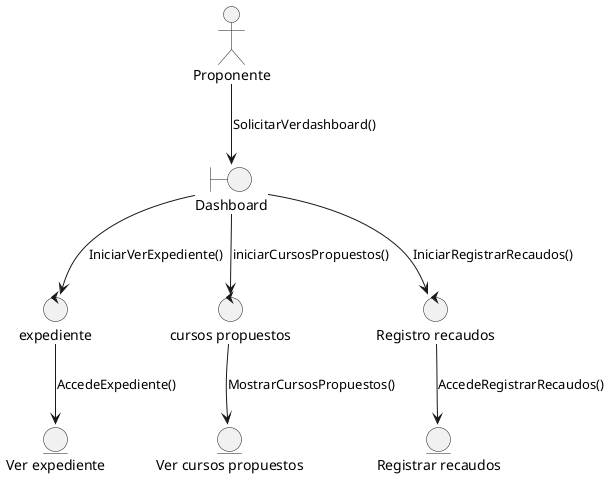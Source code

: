 @startuml DiagramaDeColaboracionDeDasboardProponente

:Proponente: as Propoonente


control "expediente" as expediente
control "cursos propuestos" as cursos
control "Registro recaudos" as registrar

boundary "Dashboard" as dashboard

entity "Ver expediente" as ver_expediente
entity "Ver cursos propuestos" as ver_cursos
entity "Registrar recaudos" as recaudos



Propoonente--> dashboard: "SolicitarVerdashboard()"

dashboard --> expediente : "IniciarVerExpediente()"
dashboard --> registrar : "IniciarRegistrarRecaudos()"
dashboard --> cursos : "iniciarCursosPropuestos()"

expediente --> ver_expediente : "AccedeExpediente()"
cursos --> ver_cursos  : "MostrarCursosPropuestos()"
registrar --> recaudos : "AccedeRegistrarRecaudos()"